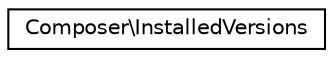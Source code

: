 digraph "Representação gráfica da hiearquia da classe"
{
 // LATEX_PDF_SIZE
  edge [fontname="Helvetica",fontsize="10",labelfontname="Helvetica",labelfontsize="10"];
  node [fontname="Helvetica",fontsize="10",shape=record];
  rankdir="LR";
  Node0 [label="Composer\\InstalledVersions",height=0.2,width=0.4,color="black", fillcolor="white", style="filled",URL="$classComposer_1_1InstalledVersions.html",tooltip=" "];
}
